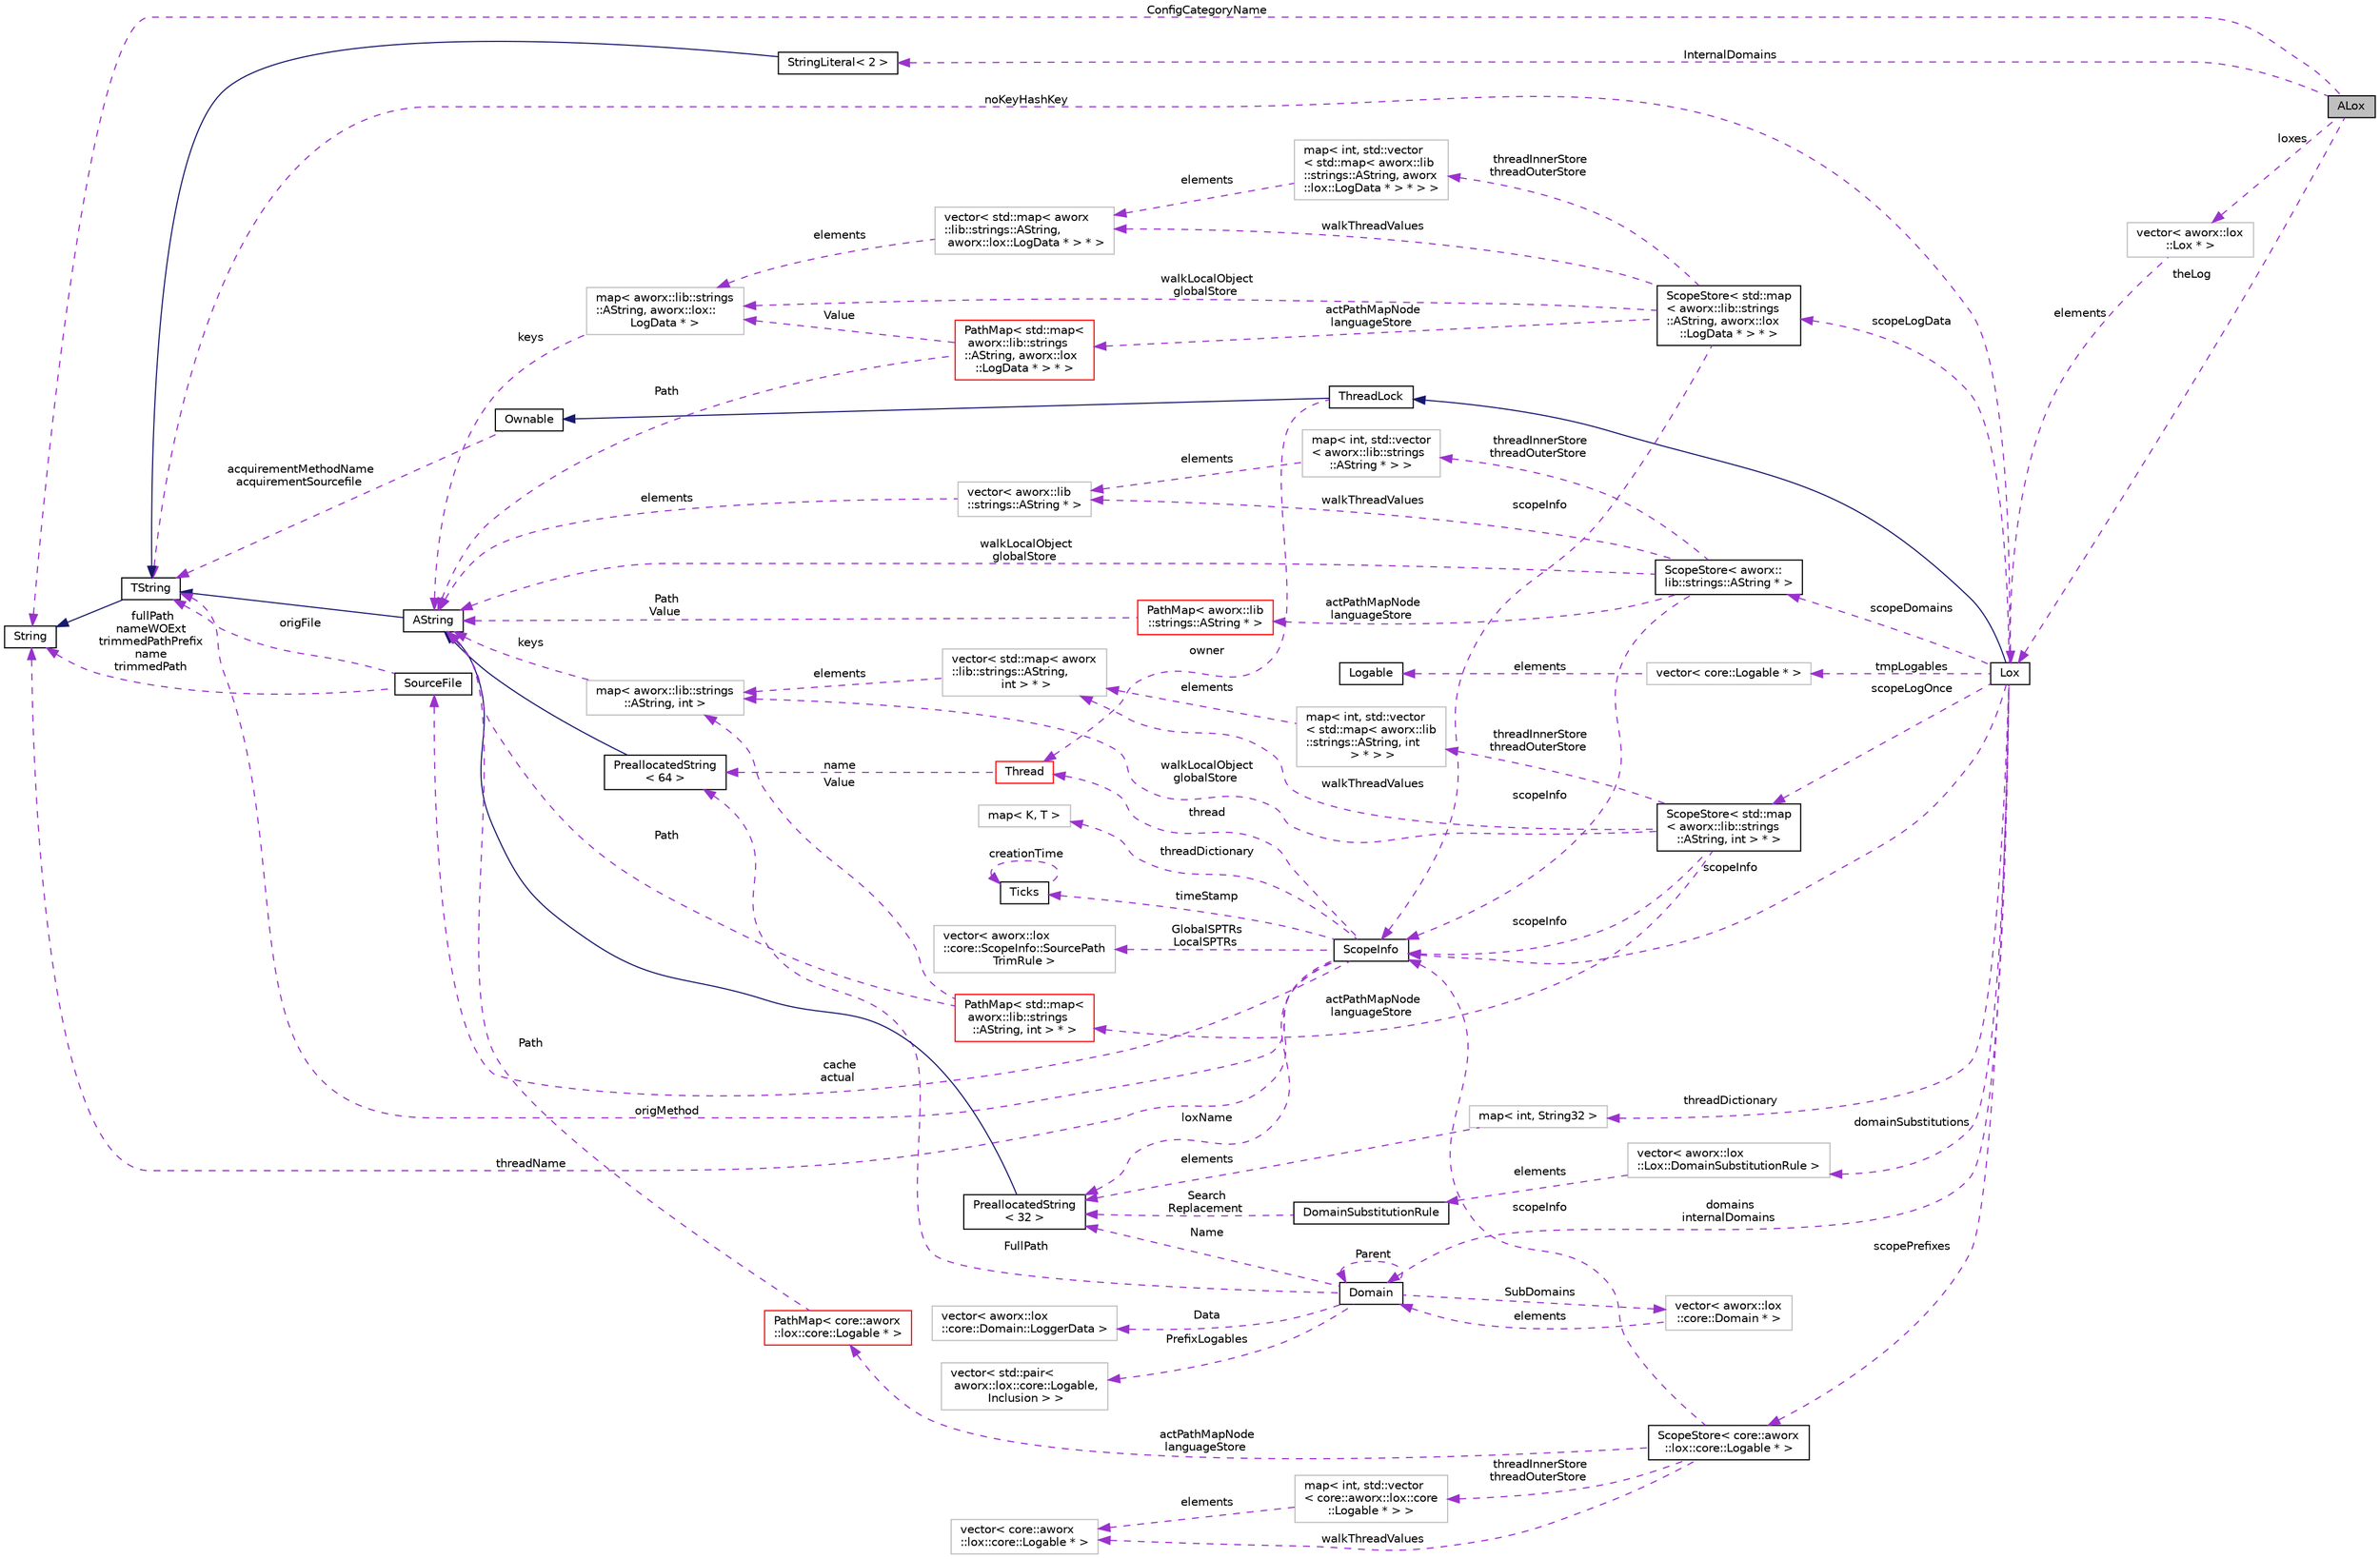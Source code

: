 digraph "ALox"
{
  edge [fontname="Helvetica",fontsize="10",labelfontname="Helvetica",labelfontsize="10"];
  node [fontname="Helvetica",fontsize="10",shape=record];
  rankdir="LR";
  Node1 [label="ALox",height=0.2,width=0.4,color="black", fillcolor="grey75", style="filled", fontcolor="black"];
  Node2 -> Node1 [dir="back",color="darkorchid3",fontsize="10",style="dashed",label=" ConfigCategoryName" ,fontname="Helvetica"];
  Node2 [label="String",height=0.2,width=0.4,color="black", fillcolor="white", style="filled",URL="$classaworx_1_1lib_1_1strings_1_1String.html"];
  Node3 -> Node1 [dir="back",color="darkorchid3",fontsize="10",style="dashed",label=" theLog" ,fontname="Helvetica"];
  Node3 [label="Lox",height=0.2,width=0.4,color="black", fillcolor="white", style="filled",URL="$classaworx_1_1lox_1_1Lox.html"];
  Node4 -> Node3 [dir="back",color="midnightblue",fontsize="10",style="solid",fontname="Helvetica"];
  Node4 [label="ThreadLock",height=0.2,width=0.4,color="black", fillcolor="white", style="filled",URL="$classaworx_1_1lib_1_1threads_1_1ThreadLock.html"];
  Node5 -> Node4 [dir="back",color="midnightblue",fontsize="10",style="solid",fontname="Helvetica"];
  Node5 [label="Ownable",height=0.2,width=0.4,color="black", fillcolor="white", style="filled",URL="$classaworx_1_1lib_1_1Ownable.html"];
  Node6 -> Node5 [dir="back",color="darkorchid3",fontsize="10",style="dashed",label=" acquirementMethodName\nacquirementSourcefile" ,fontname="Helvetica"];
  Node6 [label="TString",height=0.2,width=0.4,color="black", fillcolor="white", style="filled",URL="$classaworx_1_1lib_1_1strings_1_1TString.html"];
  Node2 -> Node6 [dir="back",color="midnightblue",fontsize="10",style="solid",fontname="Helvetica"];
  Node7 -> Node4 [dir="back",color="darkorchid3",fontsize="10",style="dashed",label=" owner" ,fontname="Helvetica"];
  Node7 [label="Thread",height=0.2,width=0.4,color="red", fillcolor="white", style="filled",URL="$classaworx_1_1lib_1_1threads_1_1Thread.html"];
  Node8 -> Node7 [dir="back",color="darkorchid3",fontsize="10",style="dashed",label=" name" ,fontname="Helvetica"];
  Node8 [label="PreallocatedString\l\< 64 \>",height=0.2,width=0.4,color="black", fillcolor="white", style="filled",URL="$classaworx_1_1lib_1_1strings_1_1PreallocatedString.html"];
  Node9 -> Node8 [dir="back",color="midnightblue",fontsize="10",style="solid",fontname="Helvetica"];
  Node9 [label="AString",height=0.2,width=0.4,color="black", fillcolor="white", style="filled",URL="$classaworx_1_1lib_1_1strings_1_1AString.html"];
  Node6 -> Node9 [dir="back",color="midnightblue",fontsize="10",style="solid",fontname="Helvetica"];
  Node6 -> Node3 [dir="back",color="darkorchid3",fontsize="10",style="dashed",label=" noKeyHashKey" ,fontname="Helvetica"];
  Node10 -> Node3 [dir="back",color="darkorchid3",fontsize="10",style="dashed",label=" scopeInfo" ,fontname="Helvetica"];
  Node10 [label="ScopeInfo",height=0.2,width=0.4,color="black", fillcolor="white", style="filled",URL="$classaworx_1_1lox_1_1core_1_1ScopeInfo.html"];
  Node11 -> Node10 [dir="back",color="darkorchid3",fontsize="10",style="dashed",label=" threadDictionary" ,fontname="Helvetica"];
  Node11 [label="map\< K, T \>",height=0.2,width=0.4,color="grey75", fillcolor="white", style="filled",tooltip="STL class. "];
  Node2 -> Node10 [dir="back",color="darkorchid3",fontsize="10",style="dashed",label=" threadName" ,fontname="Helvetica"];
  Node6 -> Node10 [dir="back",color="darkorchid3",fontsize="10",style="dashed",label=" origMethod" ,fontname="Helvetica"];
  Node12 -> Node10 [dir="back",color="darkorchid3",fontsize="10",style="dashed",label=" cache\nactual" ,fontname="Helvetica"];
  Node12 [label="SourceFile",height=0.2,width=0.4,color="black", fillcolor="white", style="filled",URL="$structaworx_1_1lox_1_1core_1_1ScopeInfo_1_1SourceFile.html"];
  Node2 -> Node12 [dir="back",color="darkorchid3",fontsize="10",style="dashed",label=" fullPath\nnameWOExt\ntrimmedPathPrefix\nname\ntrimmedPath" ,fontname="Helvetica"];
  Node6 -> Node12 [dir="back",color="darkorchid3",fontsize="10",style="dashed",label=" origFile" ,fontname="Helvetica"];
  Node13 -> Node10 [dir="back",color="darkorchid3",fontsize="10",style="dashed",label=" timeStamp" ,fontname="Helvetica"];
  Node13 [label="Ticks",height=0.2,width=0.4,color="black", fillcolor="white", style="filled",URL="$classaworx_1_1lib_1_1time_1_1Ticks.html"];
  Node13 -> Node13 [dir="back",color="darkorchid3",fontsize="10",style="dashed",label=" creationTime" ,fontname="Helvetica"];
  Node14 -> Node10 [dir="back",color="darkorchid3",fontsize="10",style="dashed",label=" GlobalSPTRs\nLocalSPTRs" ,fontname="Helvetica"];
  Node14 [label="vector\< aworx::lox\l::core::ScopeInfo::SourcePath\lTrimRule \>",height=0.2,width=0.4,color="grey75", fillcolor="white", style="filled"];
  Node15 -> Node10 [dir="back",color="darkorchid3",fontsize="10",style="dashed",label=" loxName" ,fontname="Helvetica"];
  Node15 [label="PreallocatedString\l\< 32 \>",height=0.2,width=0.4,color="black", fillcolor="white", style="filled",URL="$classaworx_1_1lib_1_1strings_1_1PreallocatedString.html"];
  Node9 -> Node15 [dir="back",color="midnightblue",fontsize="10",style="solid",fontname="Helvetica"];
  Node7 -> Node10 [dir="back",color="darkorchid3",fontsize="10",style="dashed",label=" thread" ,fontname="Helvetica"];
  Node16 -> Node3 [dir="back",color="darkorchid3",fontsize="10",style="dashed",label=" scopeLogData" ,fontname="Helvetica"];
  Node16 [label="ScopeStore\< std::map\l\< aworx::lib::strings\l::AString, aworx::lox\l::LogData * \> * \>",height=0.2,width=0.4,color="black", fillcolor="white", style="filled",URL="$classaworx_1_1lox_1_1core_1_1ScopeStore.html"];
  Node10 -> Node16 [dir="back",color="darkorchid3",fontsize="10",style="dashed",label=" scopeInfo" ,fontname="Helvetica"];
  Node17 -> Node16 [dir="back",color="darkorchid3",fontsize="10",style="dashed",label=" threadInnerStore\nthreadOuterStore" ,fontname="Helvetica"];
  Node17 [label="map\< int, std::vector\l\< std::map\< aworx::lib\l::strings::AString, aworx\l::lox::LogData * \> * \> \>",height=0.2,width=0.4,color="grey75", fillcolor="white", style="filled"];
  Node18 -> Node17 [dir="back",color="darkorchid3",fontsize="10",style="dashed",label=" elements" ,fontname="Helvetica"];
  Node18 [label="vector\< std::map\< aworx\l::lib::strings::AString,\l aworx::lox::LogData * \> * \>",height=0.2,width=0.4,color="grey75", fillcolor="white", style="filled"];
  Node19 -> Node18 [dir="back",color="darkorchid3",fontsize="10",style="dashed",label=" elements" ,fontname="Helvetica"];
  Node19 [label="map\< aworx::lib::strings\l::AString, aworx::lox::\lLogData * \>",height=0.2,width=0.4,color="grey75", fillcolor="white", style="filled"];
  Node9 -> Node19 [dir="back",color="darkorchid3",fontsize="10",style="dashed",label=" keys" ,fontname="Helvetica"];
  Node19 -> Node16 [dir="back",color="darkorchid3",fontsize="10",style="dashed",label=" walkLocalObject\nglobalStore" ,fontname="Helvetica"];
  Node18 -> Node16 [dir="back",color="darkorchid3",fontsize="10",style="dashed",label=" walkThreadValues" ,fontname="Helvetica"];
  Node20 -> Node16 [dir="back",color="darkorchid3",fontsize="10",style="dashed",label=" actPathMapNode\nlanguageStore" ,fontname="Helvetica"];
  Node20 [label="PathMap\< std::map\<\l aworx::lib::strings\l::AString, aworx::lox\l::LogData * \> * \>",height=0.2,width=0.4,color="red", fillcolor="white", style="filled",URL="$classaworx_1_1lib_1_1containers_1_1PathMap.html"];
  Node19 -> Node20 [dir="back",color="darkorchid3",fontsize="10",style="dashed",label=" Value" ,fontname="Helvetica"];
  Node9 -> Node20 [dir="back",color="darkorchid3",fontsize="10",style="dashed",label=" Path" ,fontname="Helvetica"];
  Node21 -> Node3 [dir="back",color="darkorchid3",fontsize="10",style="dashed",label=" tmpLogables" ,fontname="Helvetica"];
  Node21 [label="vector\< core::Logable * \>",height=0.2,width=0.4,color="grey75", fillcolor="white", style="filled"];
  Node22 -> Node21 [dir="back",color="darkorchid3",fontsize="10",style="dashed",label=" elements" ,fontname="Helvetica"];
  Node22 [label="Logable",height=0.2,width=0.4,color="black", fillcolor="white", style="filled",URL="$structaworx_1_1lox_1_1core_1_1Logable.html"];
  Node23 -> Node3 [dir="back",color="darkorchid3",fontsize="10",style="dashed",label=" scopeDomains" ,fontname="Helvetica"];
  Node23 [label="ScopeStore\< aworx::\llib::strings::AString * \>",height=0.2,width=0.4,color="black", fillcolor="white", style="filled",URL="$classaworx_1_1lox_1_1core_1_1ScopeStore.html"];
  Node24 -> Node23 [dir="back",color="darkorchid3",fontsize="10",style="dashed",label=" actPathMapNode\nlanguageStore" ,fontname="Helvetica"];
  Node24 [label="PathMap\< aworx::lib\l::strings::AString * \>",height=0.2,width=0.4,color="red", fillcolor="white", style="filled",URL="$classaworx_1_1lib_1_1containers_1_1PathMap.html"];
  Node9 -> Node24 [dir="back",color="darkorchid3",fontsize="10",style="dashed",label=" Path\nValue" ,fontname="Helvetica"];
  Node10 -> Node23 [dir="back",color="darkorchid3",fontsize="10",style="dashed",label=" scopeInfo" ,fontname="Helvetica"];
  Node25 -> Node23 [dir="back",color="darkorchid3",fontsize="10",style="dashed",label=" walkThreadValues" ,fontname="Helvetica"];
  Node25 [label="vector\< aworx::lib\l::strings::AString * \>",height=0.2,width=0.4,color="grey75", fillcolor="white", style="filled"];
  Node9 -> Node25 [dir="back",color="darkorchid3",fontsize="10",style="dashed",label=" elements" ,fontname="Helvetica"];
  Node9 -> Node23 [dir="back",color="darkorchid3",fontsize="10",style="dashed",label=" walkLocalObject\nglobalStore" ,fontname="Helvetica"];
  Node26 -> Node23 [dir="back",color="darkorchid3",fontsize="10",style="dashed",label=" threadInnerStore\nthreadOuterStore" ,fontname="Helvetica"];
  Node26 [label="map\< int, std::vector\l\< aworx::lib::strings\l::AString * \> \>",height=0.2,width=0.4,color="grey75", fillcolor="white", style="filled"];
  Node25 -> Node26 [dir="back",color="darkorchid3",fontsize="10",style="dashed",label=" elements" ,fontname="Helvetica"];
  Node27 -> Node3 [dir="back",color="darkorchid3",fontsize="10",style="dashed",label=" threadDictionary" ,fontname="Helvetica"];
  Node27 [label="map\< int, String32 \>",height=0.2,width=0.4,color="grey75", fillcolor="white", style="filled"];
  Node15 -> Node27 [dir="back",color="darkorchid3",fontsize="10",style="dashed",label=" elements" ,fontname="Helvetica"];
  Node28 -> Node3 [dir="back",color="darkorchid3",fontsize="10",style="dashed",label=" domainSubstitutions" ,fontname="Helvetica"];
  Node28 [label="vector\< aworx::lox\l::Lox::DomainSubstitutionRule \>",height=0.2,width=0.4,color="grey75", fillcolor="white", style="filled"];
  Node29 -> Node28 [dir="back",color="darkorchid3",fontsize="10",style="dashed",label=" elements" ,fontname="Helvetica"];
  Node29 [label="DomainSubstitutionRule",height=0.2,width=0.4,color="black", fillcolor="white", style="filled",URL="$structaworx_1_1lox_1_1Lox_1_1DomainSubstitutionRule.html"];
  Node15 -> Node29 [dir="back",color="darkorchid3",fontsize="10",style="dashed",label=" Search\nReplacement" ,fontname="Helvetica"];
  Node30 -> Node3 [dir="back",color="darkorchid3",fontsize="10",style="dashed",label=" scopeLogOnce" ,fontname="Helvetica"];
  Node30 [label="ScopeStore\< std::map\l\< aworx::lib::strings\l::AString, int \> * \>",height=0.2,width=0.4,color="black", fillcolor="white", style="filled",URL="$classaworx_1_1lox_1_1core_1_1ScopeStore.html"];
  Node31 -> Node30 [dir="back",color="darkorchid3",fontsize="10",style="dashed",label=" threadInnerStore\nthreadOuterStore" ,fontname="Helvetica"];
  Node31 [label="map\< int, std::vector\l\< std::map\< aworx::lib\l::strings::AString, int\l \> * \> \>",height=0.2,width=0.4,color="grey75", fillcolor="white", style="filled"];
  Node32 -> Node31 [dir="back",color="darkorchid3",fontsize="10",style="dashed",label=" elements" ,fontname="Helvetica"];
  Node32 [label="vector\< std::map\< aworx\l::lib::strings::AString,\l int \> * \>",height=0.2,width=0.4,color="grey75", fillcolor="white", style="filled"];
  Node33 -> Node32 [dir="back",color="darkorchid3",fontsize="10",style="dashed",label=" elements" ,fontname="Helvetica"];
  Node33 [label="map\< aworx::lib::strings\l::AString, int \>",height=0.2,width=0.4,color="grey75", fillcolor="white", style="filled"];
  Node9 -> Node33 [dir="back",color="darkorchid3",fontsize="10",style="dashed",label=" keys" ,fontname="Helvetica"];
  Node10 -> Node30 [dir="back",color="darkorchid3",fontsize="10",style="dashed",label=" scopeInfo" ,fontname="Helvetica"];
  Node32 -> Node30 [dir="back",color="darkorchid3",fontsize="10",style="dashed",label=" walkThreadValues" ,fontname="Helvetica"];
  Node34 -> Node30 [dir="back",color="darkorchid3",fontsize="10",style="dashed",label=" actPathMapNode\nlanguageStore" ,fontname="Helvetica"];
  Node34 [label="PathMap\< std::map\<\l aworx::lib::strings\l::AString, int \> * \>",height=0.2,width=0.4,color="red", fillcolor="white", style="filled",URL="$classaworx_1_1lib_1_1containers_1_1PathMap.html"];
  Node9 -> Node34 [dir="back",color="darkorchid3",fontsize="10",style="dashed",label=" Path" ,fontname="Helvetica"];
  Node33 -> Node34 [dir="back",color="darkorchid3",fontsize="10",style="dashed",label=" Value" ,fontname="Helvetica"];
  Node33 -> Node30 [dir="back",color="darkorchid3",fontsize="10",style="dashed",label=" walkLocalObject\nglobalStore" ,fontname="Helvetica"];
  Node35 -> Node3 [dir="back",color="darkorchid3",fontsize="10",style="dashed",label=" scopePrefixes" ,fontname="Helvetica"];
  Node35 [label="ScopeStore\< core::aworx\l::lox::core::Logable * \>",height=0.2,width=0.4,color="black", fillcolor="white", style="filled",URL="$classaworx_1_1lox_1_1core_1_1ScopeStore.html"];
  Node10 -> Node35 [dir="back",color="darkorchid3",fontsize="10",style="dashed",label=" scopeInfo" ,fontname="Helvetica"];
  Node36 -> Node35 [dir="back",color="darkorchid3",fontsize="10",style="dashed",label=" actPathMapNode\nlanguageStore" ,fontname="Helvetica"];
  Node36 [label="PathMap\< core::aworx\l::lox::core::Logable * \>",height=0.2,width=0.4,color="red", fillcolor="white", style="filled",URL="$classaworx_1_1lib_1_1containers_1_1PathMap.html"];
  Node9 -> Node36 [dir="back",color="darkorchid3",fontsize="10",style="dashed",label=" Path" ,fontname="Helvetica"];
  Node37 -> Node35 [dir="back",color="darkorchid3",fontsize="10",style="dashed",label=" walkThreadValues" ,fontname="Helvetica"];
  Node37 [label="vector\< core::aworx\l::lox::core::Logable * \>",height=0.2,width=0.4,color="grey75", fillcolor="white", style="filled"];
  Node38 -> Node35 [dir="back",color="darkorchid3",fontsize="10",style="dashed",label=" threadInnerStore\nthreadOuterStore" ,fontname="Helvetica"];
  Node38 [label="map\< int, std::vector\l\< core::aworx::lox::core\l::Logable * \> \>",height=0.2,width=0.4,color="grey75", fillcolor="white", style="filled"];
  Node37 -> Node38 [dir="back",color="darkorchid3",fontsize="10",style="dashed",label=" elements" ,fontname="Helvetica"];
  Node39 -> Node3 [dir="back",color="darkorchid3",fontsize="10",style="dashed",label=" domains\ninternalDomains" ,fontname="Helvetica"];
  Node39 [label="Domain",height=0.2,width=0.4,color="black", fillcolor="white", style="filled",URL="$classaworx_1_1lox_1_1core_1_1Domain.html"];
  Node8 -> Node39 [dir="back",color="darkorchid3",fontsize="10",style="dashed",label=" FullPath" ,fontname="Helvetica"];
  Node40 -> Node39 [dir="back",color="darkorchid3",fontsize="10",style="dashed",label=" Data" ,fontname="Helvetica"];
  Node40 [label="vector\< aworx::lox\l::core::Domain::LoggerData \>",height=0.2,width=0.4,color="grey75", fillcolor="white", style="filled"];
  Node15 -> Node39 [dir="back",color="darkorchid3",fontsize="10",style="dashed",label=" Name" ,fontname="Helvetica"];
  Node41 -> Node39 [dir="back",color="darkorchid3",fontsize="10",style="dashed",label=" PrefixLogables" ,fontname="Helvetica"];
  Node41 [label="vector\< std::pair\<\l aworx::lox::core::Logable,\l Inclusion \> \>",height=0.2,width=0.4,color="grey75", fillcolor="white", style="filled"];
  Node42 -> Node39 [dir="back",color="darkorchid3",fontsize="10",style="dashed",label=" SubDomains" ,fontname="Helvetica"];
  Node42 [label="vector\< aworx::lox\l::core::Domain * \>",height=0.2,width=0.4,color="grey75", fillcolor="white", style="filled"];
  Node39 -> Node42 [dir="back",color="darkorchid3",fontsize="10",style="dashed",label=" elements" ,fontname="Helvetica"];
  Node39 -> Node39 [dir="back",color="darkorchid3",fontsize="10",style="dashed",label=" Parent" ,fontname="Helvetica"];
  Node43 -> Node1 [dir="back",color="darkorchid3",fontsize="10",style="dashed",label=" InternalDomains" ,fontname="Helvetica"];
  Node43 [label="StringLiteral\< 2 \>",height=0.2,width=0.4,color="black", fillcolor="white", style="filled",URL="$classaworx_1_1lib_1_1strings_1_1StringLiteral.html"];
  Node6 -> Node43 [dir="back",color="midnightblue",fontsize="10",style="solid",fontname="Helvetica"];
  Node44 -> Node1 [dir="back",color="darkorchid3",fontsize="10",style="dashed",label=" loxes" ,fontname="Helvetica"];
  Node44 [label="vector\< aworx::lox\l::Lox * \>",height=0.2,width=0.4,color="grey75", fillcolor="white", style="filled"];
  Node3 -> Node44 [dir="back",color="darkorchid3",fontsize="10",style="dashed",label=" elements" ,fontname="Helvetica"];
}
